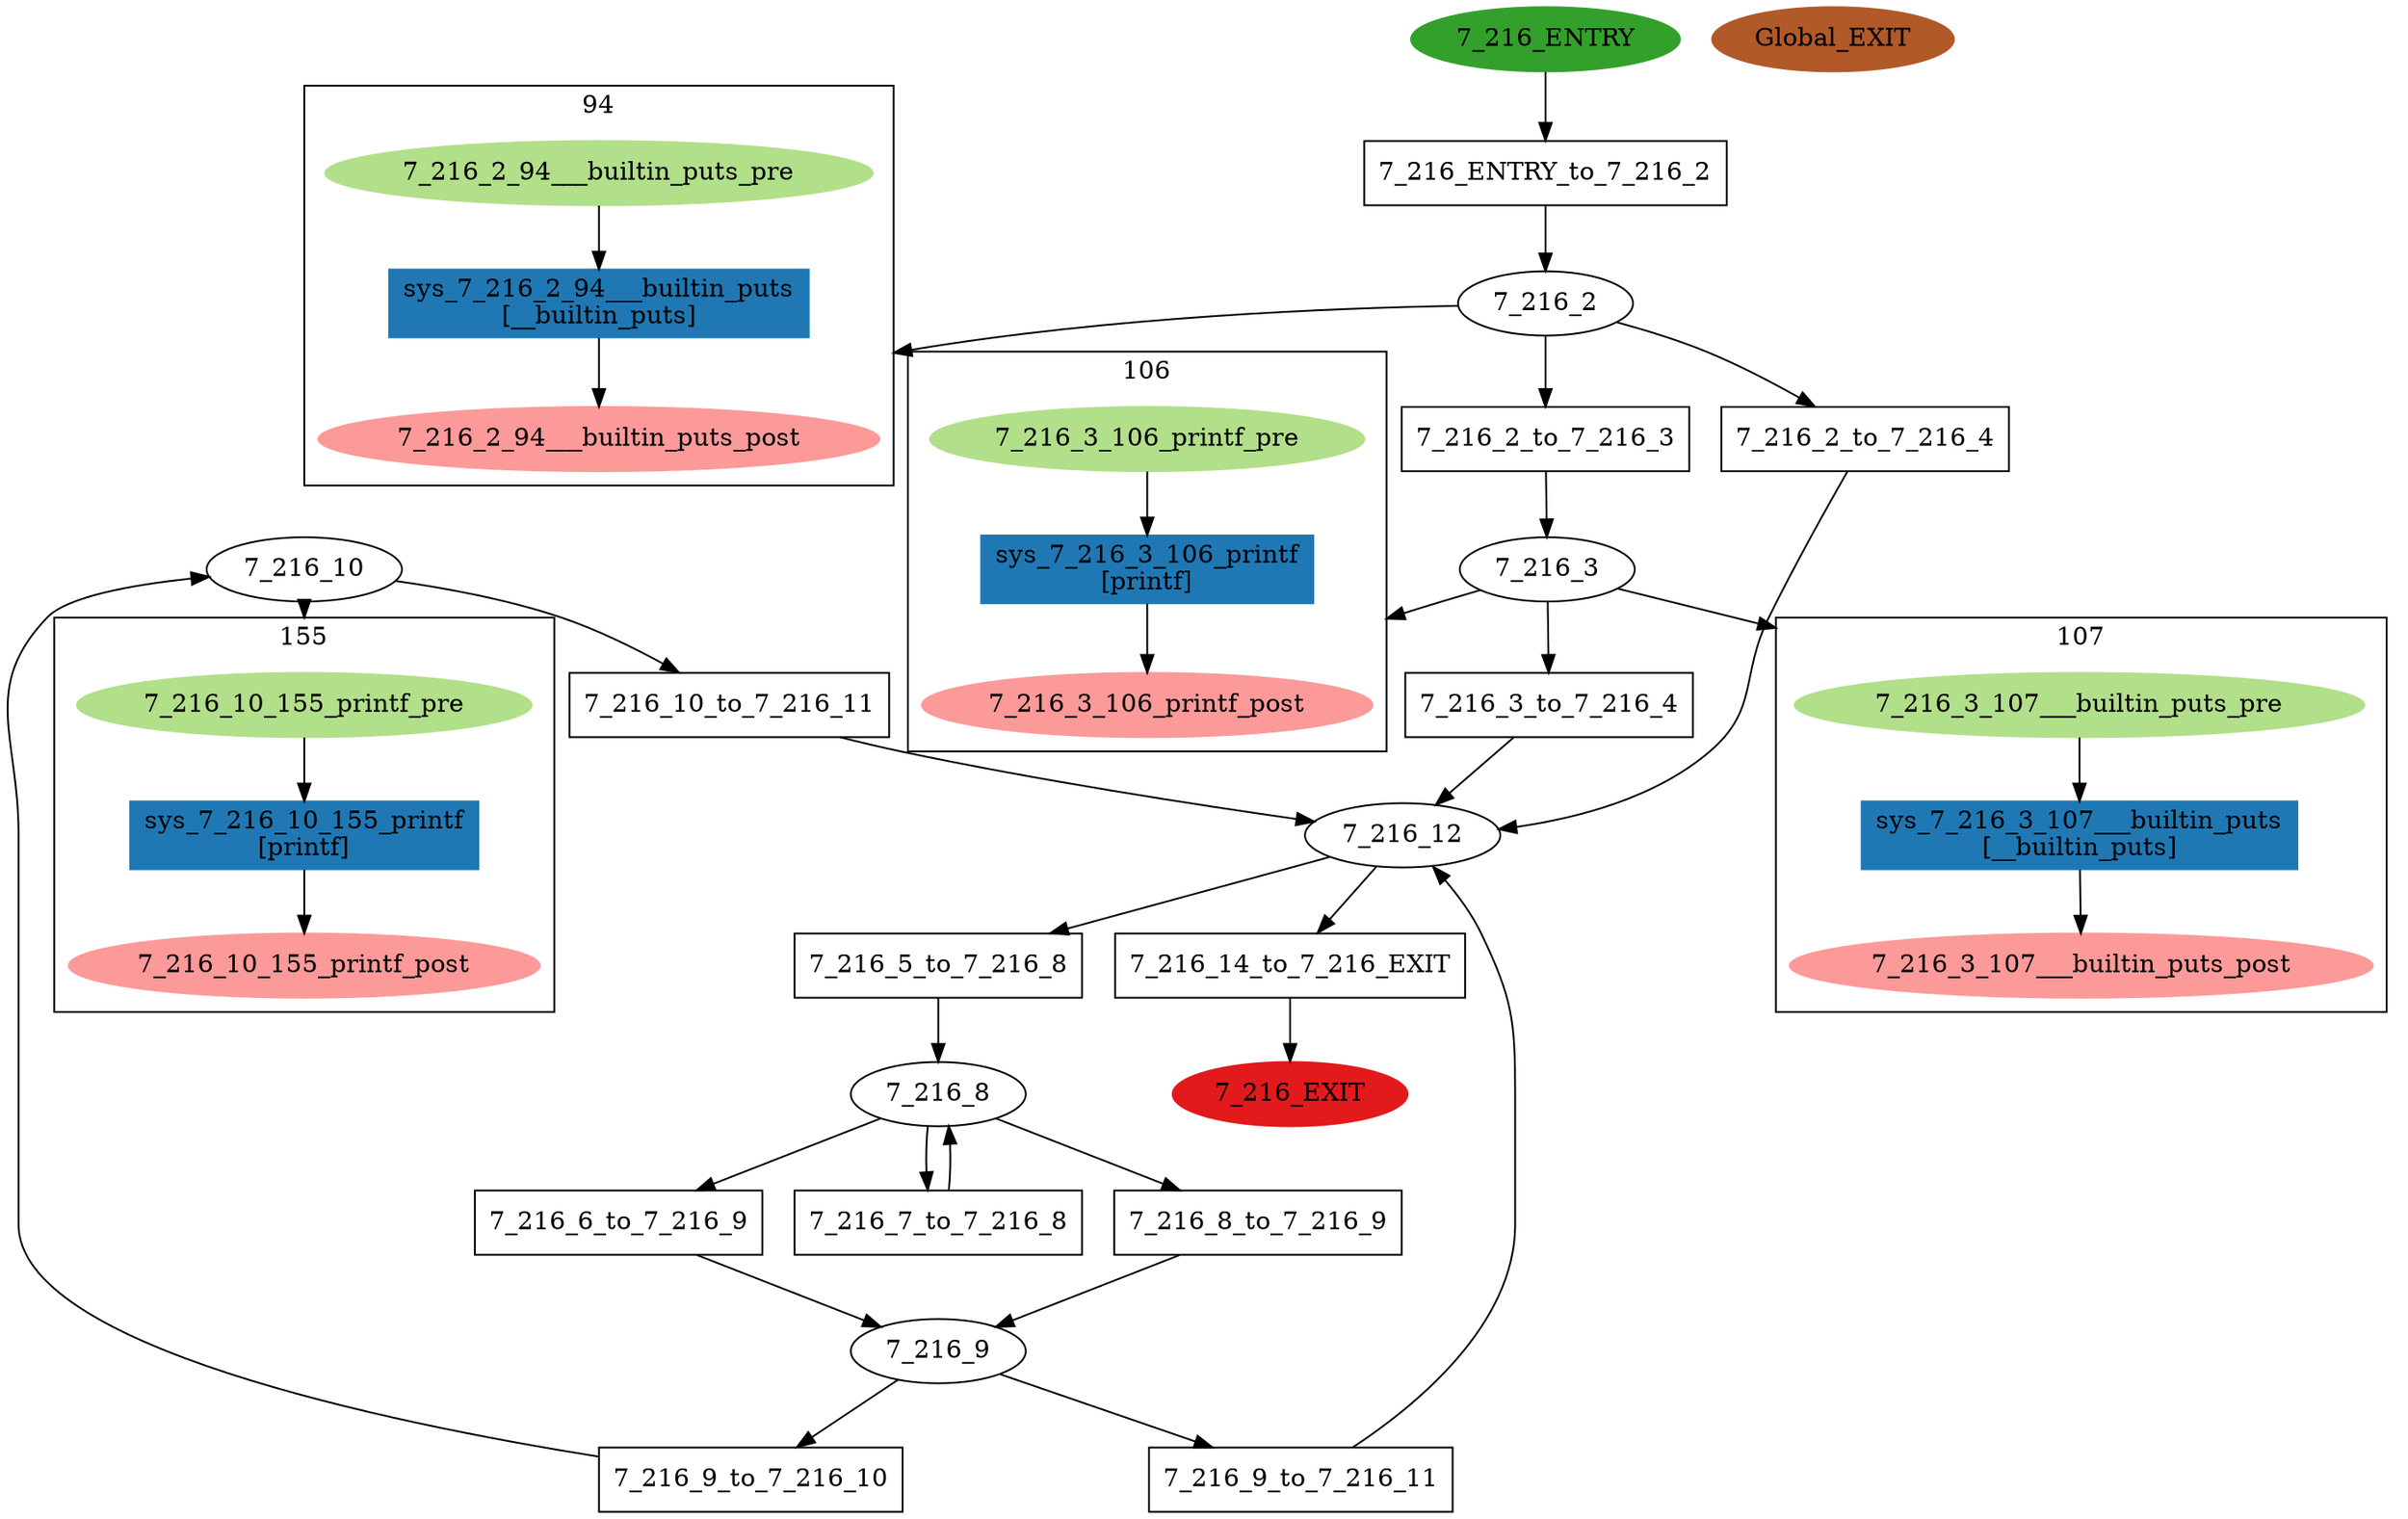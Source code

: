 digraph model { 
compound=true; 
node  [style="filled", colorscheme="paired12"];  "7_216_10" [shape=ellipse, style=""];
subgraph "cluster_7_216_10_155" { 
label="155"  "7_216_10_155_printf_pre" [shape=ellipse, style=""];
  "7_216_10_155_printf_post" [shape=ellipse, style=""];
  "sys_7_216_10_155_printf" [shape=box, style=""];
  "sys_7_216_10_155_printf" [color=2, style=filled];
  "sys_7_216_10_155_printf" [label="sys_7_216_10_155_printf\n[printf]"];
  "sys_7_216_10_155_printf" -> "7_216_10_155_printf_post" [label="", arrowhead="normal"];
  "7_216_10_155_printf_pre" -> "sys_7_216_10_155_printf" [label="", arrowhead="normal"];
}
  "7_216_10" -> "7_216_10_155_printf_pre" [lhead="cluster_7_216_10_155"];
  "7_216_10_155_printf_pre" [color=3, style=filled];
  "7_216_10_155_printf_post" [color=5, style=filled];
  "7_216_EXIT" [shape=ellipse, color=6, style=filled];
  "7_216_ENTRY" [shape=ellipse, color=4, style=filled];
  "7_216_12" [shape=ellipse, style=""];
  "7_216_3" [shape=ellipse, style=""];
subgraph "cluster_7_216_3_106" { 
label="106"  "7_216_3_106_printf_post" [shape=ellipse, style=""];
  "7_216_3_106_printf_pre" [shape=ellipse, style=""];
  "sys_7_216_3_106_printf" [shape=box, style=""];
  "sys_7_216_3_106_printf" [color=2, style=filled];
  "sys_7_216_3_106_printf" [label="sys_7_216_3_106_printf\n[printf]"];
  "7_216_3_106_printf_pre" -> "sys_7_216_3_106_printf" [label="", arrowhead="normal"];
  "sys_7_216_3_106_printf" -> "7_216_3_106_printf_post" [label="", arrowhead="normal"];
}
  "7_216_3" -> "7_216_3_106_printf_post" [lhead="cluster_7_216_3_106"];
  "7_216_3_106_printf_pre" [color=3, style=filled];
  "7_216_3_106_printf_post" [color=5, style=filled];
subgraph "cluster_7_216_3_107" { 
label="107"  "7_216_3_107___builtin_puts_pre" [shape=ellipse, style=""];
  "7_216_3_107___builtin_puts_post" [shape=ellipse, style=""];
  "sys_7_216_3_107___builtin_puts" [shape=box, style=""];
  "sys_7_216_3_107___builtin_puts" [color=2, style=filled];
  "sys_7_216_3_107___builtin_puts" [label="sys_7_216_3_107___builtin_puts\n[__builtin_puts]"];
  "sys_7_216_3_107___builtin_puts" -> "7_216_3_107___builtin_puts_post" [label="", arrowhead="normal"];
  "7_216_3_107___builtin_puts_pre" -> "sys_7_216_3_107___builtin_puts" [label="", arrowhead="normal"];
}
  "7_216_3" -> "7_216_3_107___builtin_puts_pre" [lhead="cluster_7_216_3_107"];
  "7_216_3_107___builtin_puts_pre" [color=3, style=filled];
  "7_216_3_107___builtin_puts_post" [color=5, style=filled];
  "7_216_2" [shape=ellipse, style=""];
subgraph "cluster_7_216_2_94" { 
label="94"  "7_216_2_94___builtin_puts_post" [shape=ellipse, style=""];
  "7_216_2_94___builtin_puts_pre" [shape=ellipse, style=""];
  "sys_7_216_2_94___builtin_puts" [shape=box, style=""];
  "sys_7_216_2_94___builtin_puts" [color=2, style=filled];
  "sys_7_216_2_94___builtin_puts" [label="sys_7_216_2_94___builtin_puts\n[__builtin_puts]"];
  "7_216_2_94___builtin_puts_pre" -> "sys_7_216_2_94___builtin_puts" [label="", arrowhead="normal"];
  "sys_7_216_2_94___builtin_puts" -> "7_216_2_94___builtin_puts_post" [label="", arrowhead="normal"];
}
  "7_216_2" -> "7_216_2_94___builtin_puts_post" [lhead="cluster_7_216_2_94"];
  "7_216_2_94___builtin_puts_pre" [color=3, style=filled];
  "7_216_2_94___builtin_puts_post" [color=5, style=filled];
  "7_216_9" [shape=ellipse, style=""];
  "7_216_8" [shape=ellipse, style=""];
  "Global_EXIT" [shape=ellipse, color=12, style=filled];
  "7_216_2_to_7_216_3" [shape=box, style=""];
  "7_216_2_to_7_216_3" [label="7_216_2_to_7_216_3\n"];
  "7_216_6_to_7_216_9" [shape=box, style=""];
  "7_216_6_to_7_216_9" [label="7_216_6_to_7_216_9\n"];
  "7_216_2_to_7_216_4" [shape=box, style=""];
  "7_216_2_to_7_216_4" [label="7_216_2_to_7_216_4\n"];
  "7_216_9_to_7_216_11" [shape=box, style=""];
  "7_216_9_to_7_216_11" [label="7_216_9_to_7_216_11\n"];
  "7_216_9_to_7_216_10" [shape=box, style=""];
  "7_216_9_to_7_216_10" [label="7_216_9_to_7_216_10\n"];
  "7_216_3_to_7_216_4" [shape=box, style=""];
  "7_216_3_to_7_216_4" [label="7_216_3_to_7_216_4\n"];
  "7_216_10_to_7_216_11" [shape=box, style=""];
  "7_216_10_to_7_216_11" [label="7_216_10_to_7_216_11\n"];
  "7_216_5_to_7_216_8" [shape=box, style=""];
  "7_216_5_to_7_216_8" [label="7_216_5_to_7_216_8\n"];
  "7_216_8_to_7_216_9" [shape=box, style=""];
  "7_216_8_to_7_216_9" [label="7_216_8_to_7_216_9\n"];
  "7_216_14_to_7_216_EXIT" [shape=box, style=""];
  "7_216_14_to_7_216_EXIT" [label="7_216_14_to_7_216_EXIT\n"];
  "7_216_7_to_7_216_8" [shape=box, style=""];
  "7_216_7_to_7_216_8" [label="7_216_7_to_7_216_8\n"];
  "7_216_ENTRY_to_7_216_2" [shape=box, style=""];
  "7_216_ENTRY_to_7_216_2" [label="7_216_ENTRY_to_7_216_2\n"];
  "7_216_2" -> "7_216_2_to_7_216_3" [label="", arrowhead="normal"];
  "7_216_8" -> "7_216_6_to_7_216_9" [label="", arrowhead="normal"];
  "7_216_9_to_7_216_10" -> "7_216_10" [label="", arrowhead="normal"];
  "7_216_2_to_7_216_4" -> "7_216_12" [label="", arrowhead="normal"];
  "7_216_2" -> "7_216_2_to_7_216_4" [label="", arrowhead="normal"];
  "7_216_10" -> "7_216_10_to_7_216_11" [label="", arrowhead="normal"];
  "7_216_9" -> "7_216_9_to_7_216_11" [label="", arrowhead="normal"];
  "7_216_8" -> "7_216_8_to_7_216_9" [label="", arrowhead="normal"];
  "7_216_10_to_7_216_11" -> "7_216_12" [label="", arrowhead="normal"];
  "7_216_9_to_7_216_11" -> "7_216_12" [label="", arrowhead="normal"];
  "7_216_6_to_7_216_9" -> "7_216_9" [label="", arrowhead="normal"];
  "7_216_9" -> "7_216_9_to_7_216_10" [label="", arrowhead="normal"];
  "7_216_12" -> "7_216_14_to_7_216_EXIT" [label="", arrowhead="normal"];
  "7_216_8_to_7_216_9" -> "7_216_9" [label="", arrowhead="normal"];
  "7_216_ENTRY_to_7_216_2" -> "7_216_2" [label="", arrowhead="normal"];
  "7_216_3_to_7_216_4" -> "7_216_12" [label="", arrowhead="normal"];
  "7_216_2_to_7_216_3" -> "7_216_3" [label="", arrowhead="normal"];
  "7_216_12" -> "7_216_5_to_7_216_8" [label="", arrowhead="normal"];
  "7_216_3" -> "7_216_3_to_7_216_4" [label="", arrowhead="normal"];
  "7_216_5_to_7_216_8" -> "7_216_8" [label="", arrowhead="normal"];
  "7_216_ENTRY" -> "7_216_ENTRY_to_7_216_2" [label="", arrowhead="normal"];
  "7_216_14_to_7_216_EXIT" -> "7_216_EXIT" [label="", arrowhead="normal"];
  "7_216_7_to_7_216_8" -> "7_216_8" [label="", arrowhead="normal"];
  "7_216_8" -> "7_216_7_to_7_216_8" [label="", arrowhead="normal"];
}
